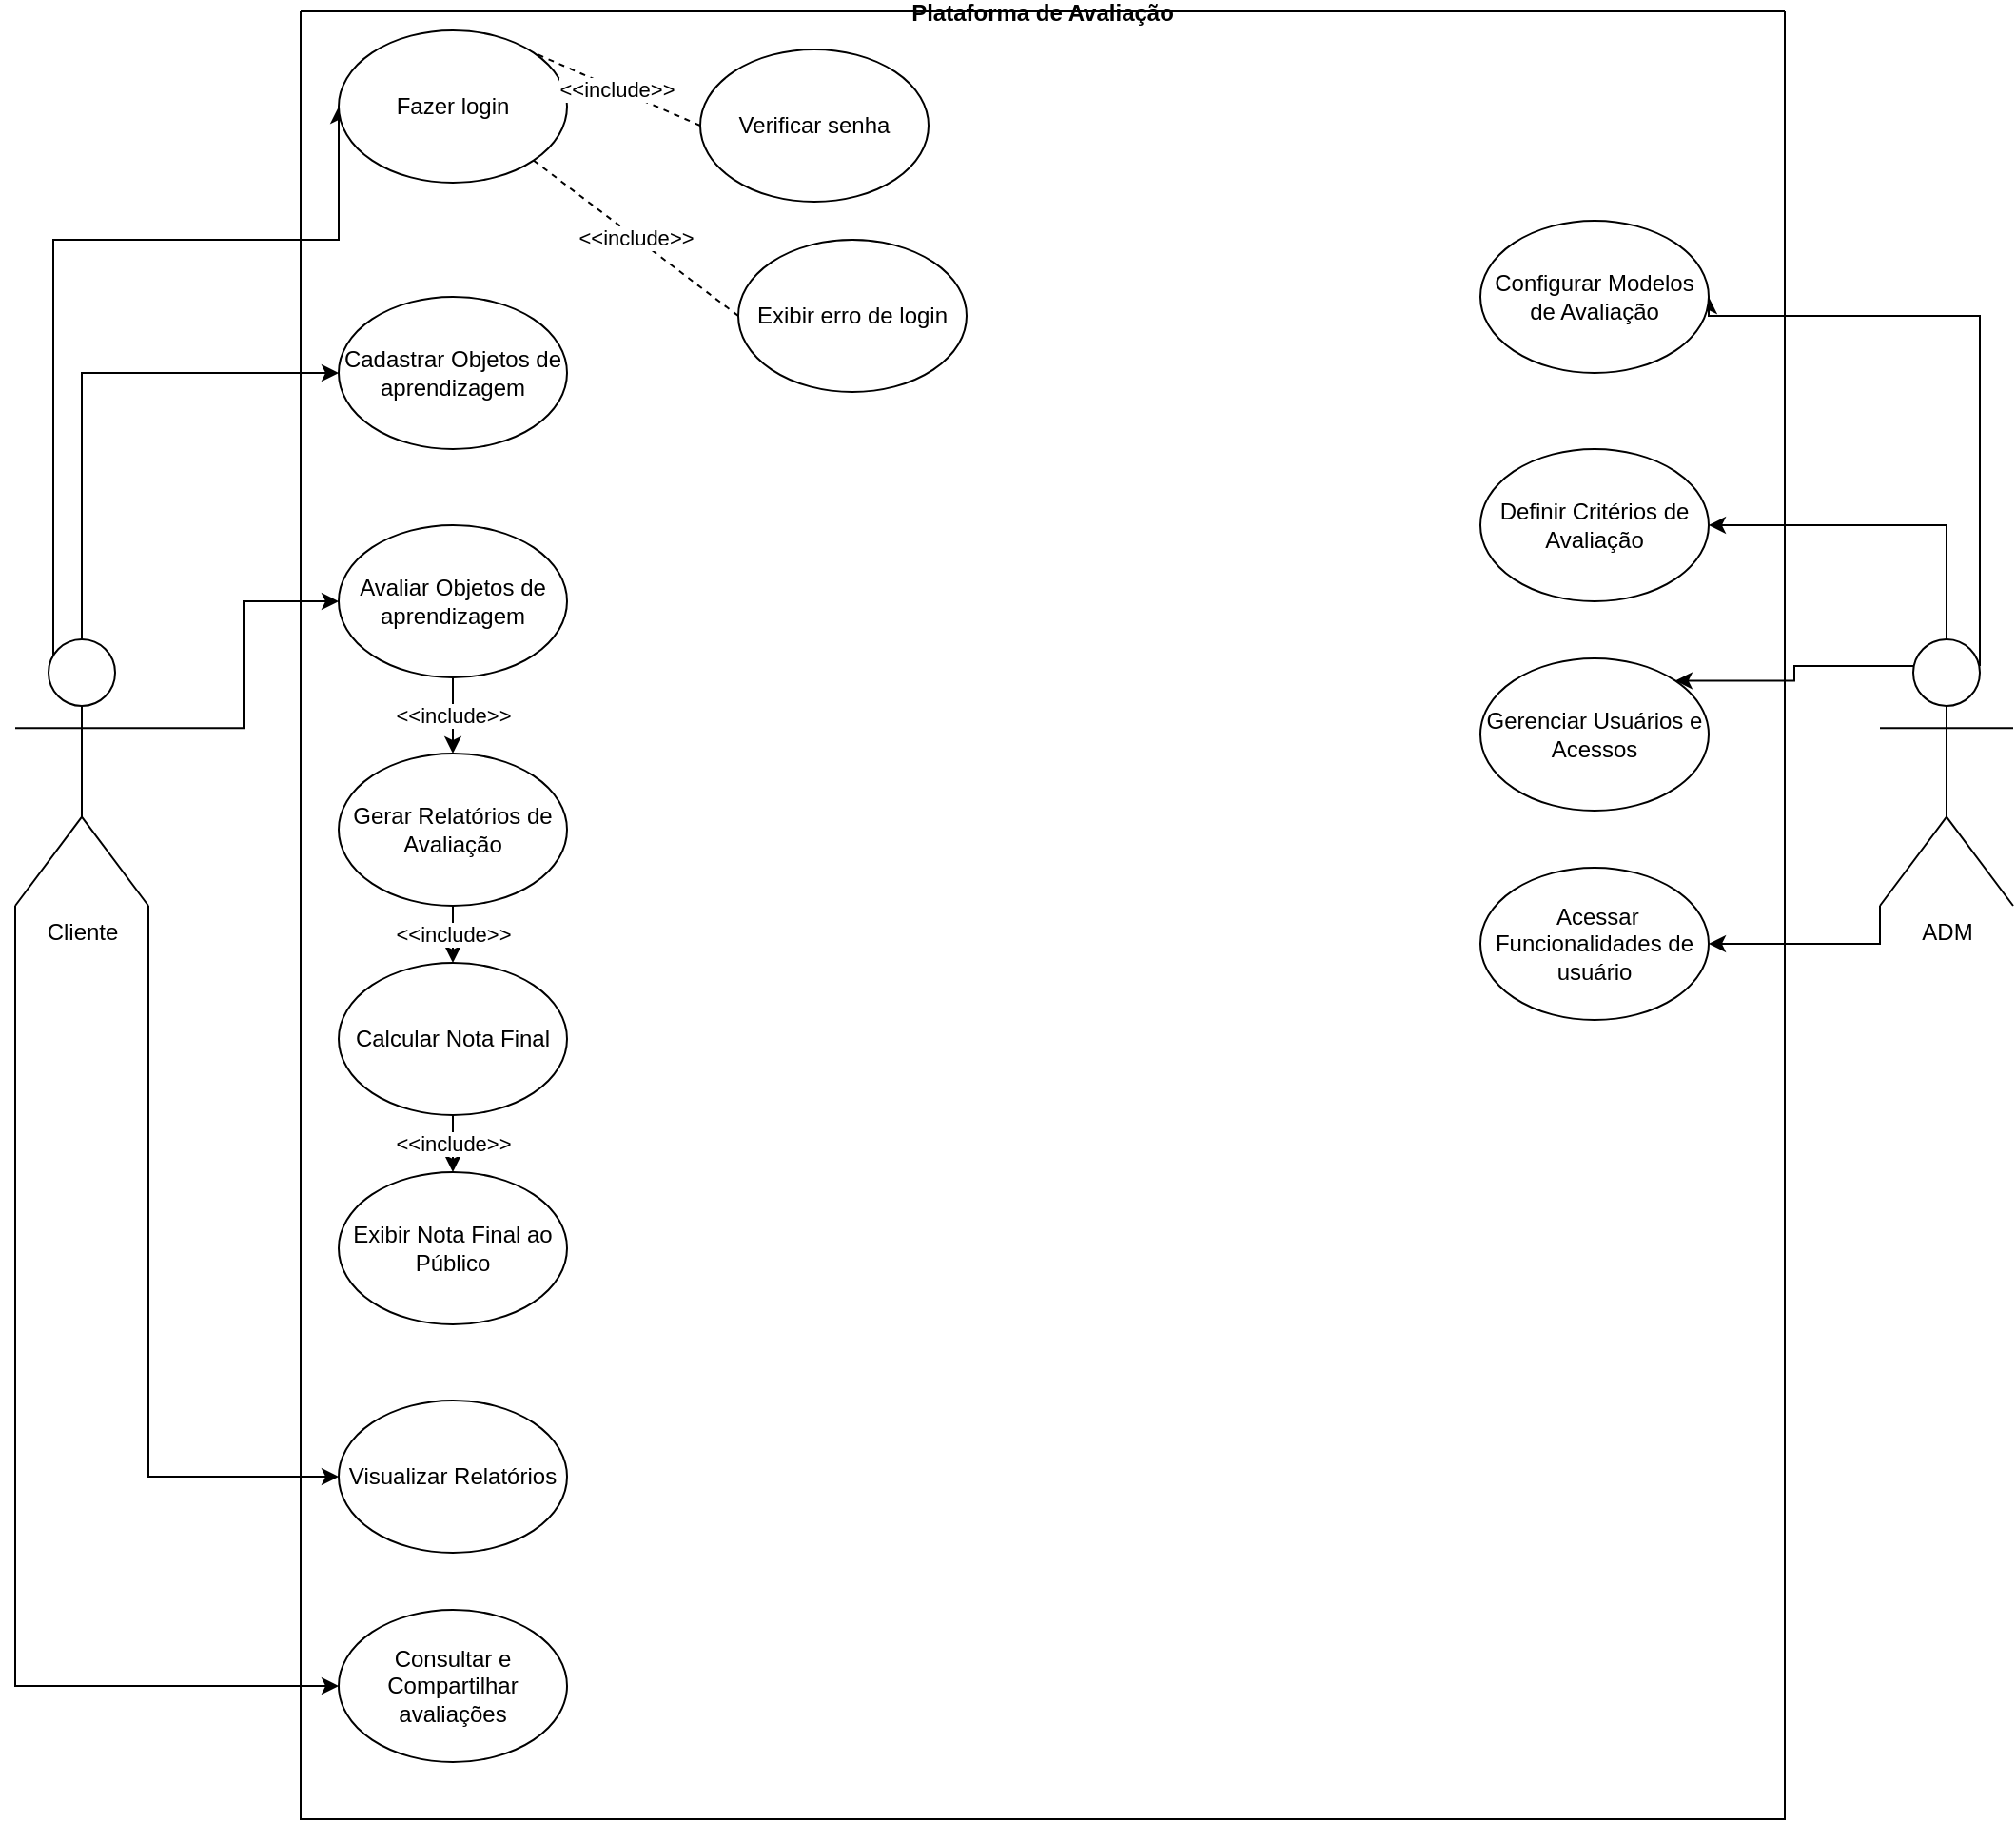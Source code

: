 <mxfile version="26.1.0">
  <diagram name="Page-1" id="8qtH37SdvV1gMV6_LNMO">
    <mxGraphModel dx="2220" dy="1932" grid="1" gridSize="10" guides="1" tooltips="1" connect="1" arrows="1" fold="1" page="1" pageScale="1" pageWidth="827" pageHeight="1169" math="0" shadow="0">
      <root>
        <mxCell id="0" />
        <mxCell id="1" parent="0" />
        <mxCell id="FliR6MDcIxYNhLgZJAhP-52" style="edgeStyle=orthogonalEdgeStyle;rounded=0;orthogonalLoop=1;jettySize=auto;html=1;exitX=0.25;exitY=0.1;exitDx=0;exitDy=0;exitPerimeter=0;entryX=0;entryY=0.5;entryDx=0;entryDy=0;" edge="1" parent="1" source="FliR6MDcIxYNhLgZJAhP-3" target="FliR6MDcIxYNhLgZJAhP-43">
          <mxGeometry relative="1" as="geometry">
            <Array as="points">
              <mxPoint x="-140" y="-316" />
              <mxPoint x="-140" y="-540" />
            </Array>
          </mxGeometry>
        </mxCell>
        <mxCell id="FliR6MDcIxYNhLgZJAhP-53" style="edgeStyle=orthogonalEdgeStyle;rounded=0;orthogonalLoop=1;jettySize=auto;html=1;exitX=0.5;exitY=0;exitDx=0;exitDy=0;exitPerimeter=0;entryX=0;entryY=0.5;entryDx=0;entryDy=0;" edge="1" parent="1" source="FliR6MDcIxYNhLgZJAhP-3" target="FliR6MDcIxYNhLgZJAhP-15">
          <mxGeometry relative="1" as="geometry" />
        </mxCell>
        <mxCell id="FliR6MDcIxYNhLgZJAhP-70" style="edgeStyle=orthogonalEdgeStyle;rounded=0;orthogonalLoop=1;jettySize=auto;html=1;exitX=1;exitY=0.333;exitDx=0;exitDy=0;exitPerimeter=0;entryX=1;entryY=0.5;entryDx=0;entryDy=0;" edge="1" parent="1" source="FliR6MDcIxYNhLgZJAhP-3" target="FliR6MDcIxYNhLgZJAhP-17">
          <mxGeometry relative="1" as="geometry" />
        </mxCell>
        <mxCell id="FliR6MDcIxYNhLgZJAhP-71" style="edgeStyle=orthogonalEdgeStyle;rounded=0;orthogonalLoop=1;jettySize=auto;html=1;exitX=1;exitY=1;exitDx=0;exitDy=0;exitPerimeter=0;entryX=0;entryY=0.5;entryDx=0;entryDy=0;" edge="1" parent="1" source="FliR6MDcIxYNhLgZJAhP-3" target="FliR6MDcIxYNhLgZJAhP-19">
          <mxGeometry relative="1" as="geometry" />
        </mxCell>
        <mxCell id="FliR6MDcIxYNhLgZJAhP-72" style="edgeStyle=orthogonalEdgeStyle;rounded=0;orthogonalLoop=1;jettySize=auto;html=1;exitX=0;exitY=1;exitDx=0;exitDy=0;exitPerimeter=0;entryX=0;entryY=0.5;entryDx=0;entryDy=0;" edge="1" parent="1" source="FliR6MDcIxYNhLgZJAhP-3" target="FliR6MDcIxYNhLgZJAhP-20">
          <mxGeometry relative="1" as="geometry" />
        </mxCell>
        <mxCell id="FliR6MDcIxYNhLgZJAhP-3" value="Cliente" style="shape=umlActor;verticalLabelPosition=bottom;verticalAlign=top;html=1;outlineConnect=0;shadow=0;" vertex="1" parent="1">
          <mxGeometry x="-160" y="-330" width="70" height="140" as="geometry" />
        </mxCell>
        <mxCell id="FliR6MDcIxYNhLgZJAhP-58" style="edgeStyle=orthogonalEdgeStyle;rounded=0;orthogonalLoop=1;jettySize=auto;html=1;exitX=0.75;exitY=0.1;exitDx=0;exitDy=0;exitPerimeter=0;entryX=1;entryY=0.5;entryDx=0;entryDy=0;" edge="1" parent="1" source="FliR6MDcIxYNhLgZJAhP-5" target="FliR6MDcIxYNhLgZJAhP-22">
          <mxGeometry relative="1" as="geometry">
            <Array as="points">
              <mxPoint x="873" y="-500" />
            </Array>
          </mxGeometry>
        </mxCell>
        <mxCell id="FliR6MDcIxYNhLgZJAhP-60" style="edgeStyle=orthogonalEdgeStyle;rounded=0;orthogonalLoop=1;jettySize=auto;html=1;exitX=0.5;exitY=0;exitDx=0;exitDy=0;exitPerimeter=0;entryX=1;entryY=0.5;entryDx=0;entryDy=0;" edge="1" parent="1" source="FliR6MDcIxYNhLgZJAhP-5" target="FliR6MDcIxYNhLgZJAhP-23">
          <mxGeometry relative="1" as="geometry" />
        </mxCell>
        <mxCell id="FliR6MDcIxYNhLgZJAhP-61" style="edgeStyle=orthogonalEdgeStyle;rounded=0;orthogonalLoop=1;jettySize=auto;html=1;exitX=0.25;exitY=0.1;exitDx=0;exitDy=0;exitPerimeter=0;entryX=1;entryY=0;entryDx=0;entryDy=0;" edge="1" parent="1" source="FliR6MDcIxYNhLgZJAhP-5" target="FliR6MDcIxYNhLgZJAhP-24">
          <mxGeometry relative="1" as="geometry" />
        </mxCell>
        <mxCell id="FliR6MDcIxYNhLgZJAhP-62" style="edgeStyle=orthogonalEdgeStyle;rounded=0;orthogonalLoop=1;jettySize=auto;html=1;exitX=0;exitY=1;exitDx=0;exitDy=0;exitPerimeter=0;entryX=1;entryY=0.5;entryDx=0;entryDy=0;" edge="1" parent="1" source="FliR6MDcIxYNhLgZJAhP-5" target="FliR6MDcIxYNhLgZJAhP-21">
          <mxGeometry relative="1" as="geometry" />
        </mxCell>
        <mxCell id="FliR6MDcIxYNhLgZJAhP-5" value="ADM" style="shape=umlActor;verticalLabelPosition=bottom;verticalAlign=top;html=1;outlineConnect=0;" vertex="1" parent="1">
          <mxGeometry x="820" y="-330" width="70" height="140" as="geometry" />
        </mxCell>
        <mxCell id="FliR6MDcIxYNhLgZJAhP-11" value="Plataforma de Avaliação" style="swimlane;startSize=0;" vertex="1" parent="1">
          <mxGeometry x="-10" y="-660" width="780" height="950" as="geometry" />
        </mxCell>
        <mxCell id="FliR6MDcIxYNhLgZJAhP-15" value="Cadastrar Objetos de aprendizagem" style="ellipse;whiteSpace=wrap;html=1;" vertex="1" parent="FliR6MDcIxYNhLgZJAhP-11">
          <mxGeometry x="20" y="150" width="120" height="80" as="geometry" />
        </mxCell>
        <mxCell id="FliR6MDcIxYNhLgZJAhP-65" value="&amp;lt;&amp;lt;include&amp;gt;&amp;gt;" style="edgeStyle=orthogonalEdgeStyle;rounded=0;orthogonalLoop=1;jettySize=auto;html=1;exitX=0.5;exitY=0;exitDx=0;exitDy=0;entryX=0.5;entryY=0;entryDx=0;entryDy=0;" edge="1" parent="FliR6MDcIxYNhLgZJAhP-11" source="FliR6MDcIxYNhLgZJAhP-17" target="FliR6MDcIxYNhLgZJAhP-28">
          <mxGeometry relative="1" as="geometry" />
        </mxCell>
        <mxCell id="FliR6MDcIxYNhLgZJAhP-17" value="Avaliar Objetos de aprendizagem" style="ellipse;whiteSpace=wrap;html=1;direction=west;" vertex="1" parent="FliR6MDcIxYNhLgZJAhP-11">
          <mxGeometry x="20" y="270" width="120" height="80" as="geometry" />
        </mxCell>
        <mxCell id="FliR6MDcIxYNhLgZJAhP-19" value="Visualizar Relatórios" style="ellipse;whiteSpace=wrap;html=1;" vertex="1" parent="FliR6MDcIxYNhLgZJAhP-11">
          <mxGeometry x="20" y="730" width="120" height="80" as="geometry" />
        </mxCell>
        <mxCell id="FliR6MDcIxYNhLgZJAhP-20" value="Consultar e Compartilhar avaliações" style="ellipse;whiteSpace=wrap;html=1;" vertex="1" parent="FliR6MDcIxYNhLgZJAhP-11">
          <mxGeometry x="20" y="840" width="120" height="80" as="geometry" />
        </mxCell>
        <mxCell id="FliR6MDcIxYNhLgZJAhP-24" value="Gerenciar Usuários e Acessos" style="ellipse;whiteSpace=wrap;html=1;" vertex="1" parent="FliR6MDcIxYNhLgZJAhP-11">
          <mxGeometry x="620" y="340" width="120" height="80" as="geometry" />
        </mxCell>
        <mxCell id="FliR6MDcIxYNhLgZJAhP-23" value="Definir Critérios de Avaliação" style="ellipse;whiteSpace=wrap;html=1;" vertex="1" parent="FliR6MDcIxYNhLgZJAhP-11">
          <mxGeometry x="620" y="230" width="120" height="80" as="geometry" />
        </mxCell>
        <mxCell id="FliR6MDcIxYNhLgZJAhP-22" value="Configurar Modelos de Avaliação" style="ellipse;whiteSpace=wrap;html=1;" vertex="1" parent="FliR6MDcIxYNhLgZJAhP-11">
          <mxGeometry x="620" y="110" width="120" height="80" as="geometry" />
        </mxCell>
        <mxCell id="FliR6MDcIxYNhLgZJAhP-21" value="&amp;nbsp;Acessar Funcionalidades de usuário" style="ellipse;whiteSpace=wrap;html=1;" vertex="1" parent="FliR6MDcIxYNhLgZJAhP-11">
          <mxGeometry x="620" y="450" width="120" height="80" as="geometry" />
        </mxCell>
        <mxCell id="FliR6MDcIxYNhLgZJAhP-69" value="&amp;lt;&amp;lt;include&amp;gt;&amp;gt;" style="edgeStyle=orthogonalEdgeStyle;rounded=0;orthogonalLoop=1;jettySize=auto;html=1;exitX=0.5;exitY=1;exitDx=0;exitDy=0;entryX=0.5;entryY=0;entryDx=0;entryDy=0;" edge="1" parent="FliR6MDcIxYNhLgZJAhP-11" source="FliR6MDcIxYNhLgZJAhP-27" target="FliR6MDcIxYNhLgZJAhP-29">
          <mxGeometry relative="1" as="geometry" />
        </mxCell>
        <mxCell id="FliR6MDcIxYNhLgZJAhP-27" value="Calcular Nota Final" style="ellipse;whiteSpace=wrap;html=1;" vertex="1" parent="FliR6MDcIxYNhLgZJAhP-11">
          <mxGeometry x="20" y="500" width="120" height="80" as="geometry" />
        </mxCell>
        <mxCell id="FliR6MDcIxYNhLgZJAhP-68" value="&amp;lt;&amp;lt;include&amp;gt;&amp;gt;" style="edgeStyle=orthogonalEdgeStyle;rounded=0;orthogonalLoop=1;jettySize=auto;html=1;exitX=0.5;exitY=1;exitDx=0;exitDy=0;entryX=0.5;entryY=0;entryDx=0;entryDy=0;" edge="1" parent="FliR6MDcIxYNhLgZJAhP-11" source="FliR6MDcIxYNhLgZJAhP-28" target="FliR6MDcIxYNhLgZJAhP-27">
          <mxGeometry relative="1" as="geometry" />
        </mxCell>
        <mxCell id="FliR6MDcIxYNhLgZJAhP-28" value="Gerar Relatórios de Avaliação" style="ellipse;whiteSpace=wrap;html=1;" vertex="1" parent="FliR6MDcIxYNhLgZJAhP-11">
          <mxGeometry x="20" y="390" width="120" height="80" as="geometry" />
        </mxCell>
        <mxCell id="FliR6MDcIxYNhLgZJAhP-29" value="Exibir Nota Final ao Público" style="ellipse;whiteSpace=wrap;html=1;" vertex="1" parent="FliR6MDcIxYNhLgZJAhP-11">
          <mxGeometry x="20" y="610" width="120" height="80" as="geometry" />
        </mxCell>
        <mxCell id="FliR6MDcIxYNhLgZJAhP-43" value="Fazer login" style="ellipse;whiteSpace=wrap;html=1;" vertex="1" parent="FliR6MDcIxYNhLgZJAhP-11">
          <mxGeometry x="20" y="10" width="120" height="80" as="geometry" />
        </mxCell>
        <mxCell id="FliR6MDcIxYNhLgZJAhP-44" value="Verificar senha" style="ellipse;whiteSpace=wrap;html=1;" vertex="1" parent="FliR6MDcIxYNhLgZJAhP-11">
          <mxGeometry x="210" y="20" width="120" height="80" as="geometry" />
        </mxCell>
        <mxCell id="FliR6MDcIxYNhLgZJAhP-45" value="Exibir erro de login" style="ellipse;whiteSpace=wrap;html=1;" vertex="1" parent="FliR6MDcIxYNhLgZJAhP-11">
          <mxGeometry x="230" y="120" width="120" height="80" as="geometry" />
        </mxCell>
        <mxCell id="FliR6MDcIxYNhLgZJAhP-63" value="&amp;lt;&amp;lt;include&amp;gt;&amp;gt;" style="endArrow=none;dashed=1;html=1;rounded=0;entryX=1;entryY=0;entryDx=0;entryDy=0;exitX=0;exitY=0.5;exitDx=0;exitDy=0;" edge="1" parent="FliR6MDcIxYNhLgZJAhP-11" source="FliR6MDcIxYNhLgZJAhP-44" target="FliR6MDcIxYNhLgZJAhP-43">
          <mxGeometry width="50" height="50" relative="1" as="geometry">
            <mxPoint x="400" y="380" as="sourcePoint" />
            <mxPoint x="450" y="330" as="targetPoint" />
          </mxGeometry>
        </mxCell>
        <mxCell id="FliR6MDcIxYNhLgZJAhP-64" value="&amp;lt;&amp;lt;include&lt;span style=&quot;background-color: light-dark(#ffffff, var(--ge-dark-color, #121212)); color: light-dark(rgb(0, 0, 0), rgb(255, 255, 255));&quot;&gt;&amp;gt;&amp;gt;&lt;/span&gt;" style="endArrow=none;dashed=1;html=1;rounded=0;entryX=1;entryY=1;entryDx=0;entryDy=0;exitX=0;exitY=0.5;exitDx=0;exitDy=0;" edge="1" parent="FliR6MDcIxYNhLgZJAhP-11" source="FliR6MDcIxYNhLgZJAhP-45" target="FliR6MDcIxYNhLgZJAhP-43">
          <mxGeometry width="50" height="50" relative="1" as="geometry">
            <mxPoint x="400" y="380" as="sourcePoint" />
            <mxPoint x="450" y="330" as="targetPoint" />
          </mxGeometry>
        </mxCell>
      </root>
    </mxGraphModel>
  </diagram>
</mxfile>
